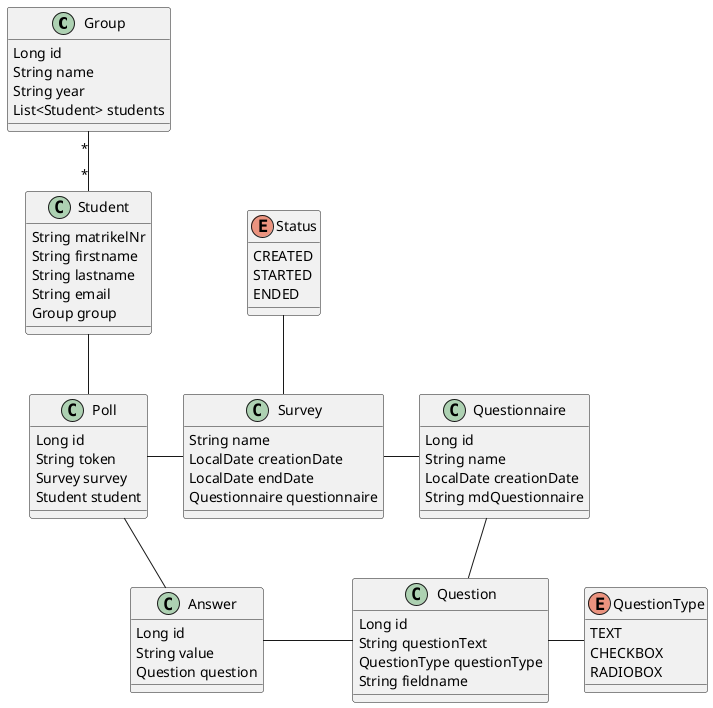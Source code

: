 @startuml

class Group {
Long id
String name
String year
List<Student> students
}

class Student {
String matrikelNr
String firstname
String lastname
String email
Group group
}

class Poll{
Long id
String token
Survey survey
Student student
}

class Answer {
Long id
String value
Question question
}

class Question {
Long id
String questionText
QuestionType questionType
String fieldname
}

class Questionnaire {
Long id
String name
LocalDate creationDate
String mdQuestionnaire
}

class Survey {
String name
LocalDate creationDate
LocalDate endDate
Questionnaire questionnaire
}

enum Status {
CREATED
STARTED
ENDED
}

enum QuestionType {
TEXT
CHECKBOX
RADIOBOX
}


Group "*" -- "*" Student
Student -- Poll
Poll -right- Survey
Poll -- Answer
Survey -up- Status
Survey -right- Questionnaire
Questionnaire -- Question
Question -left- Answer
Question -right- QuestionType


@enduml